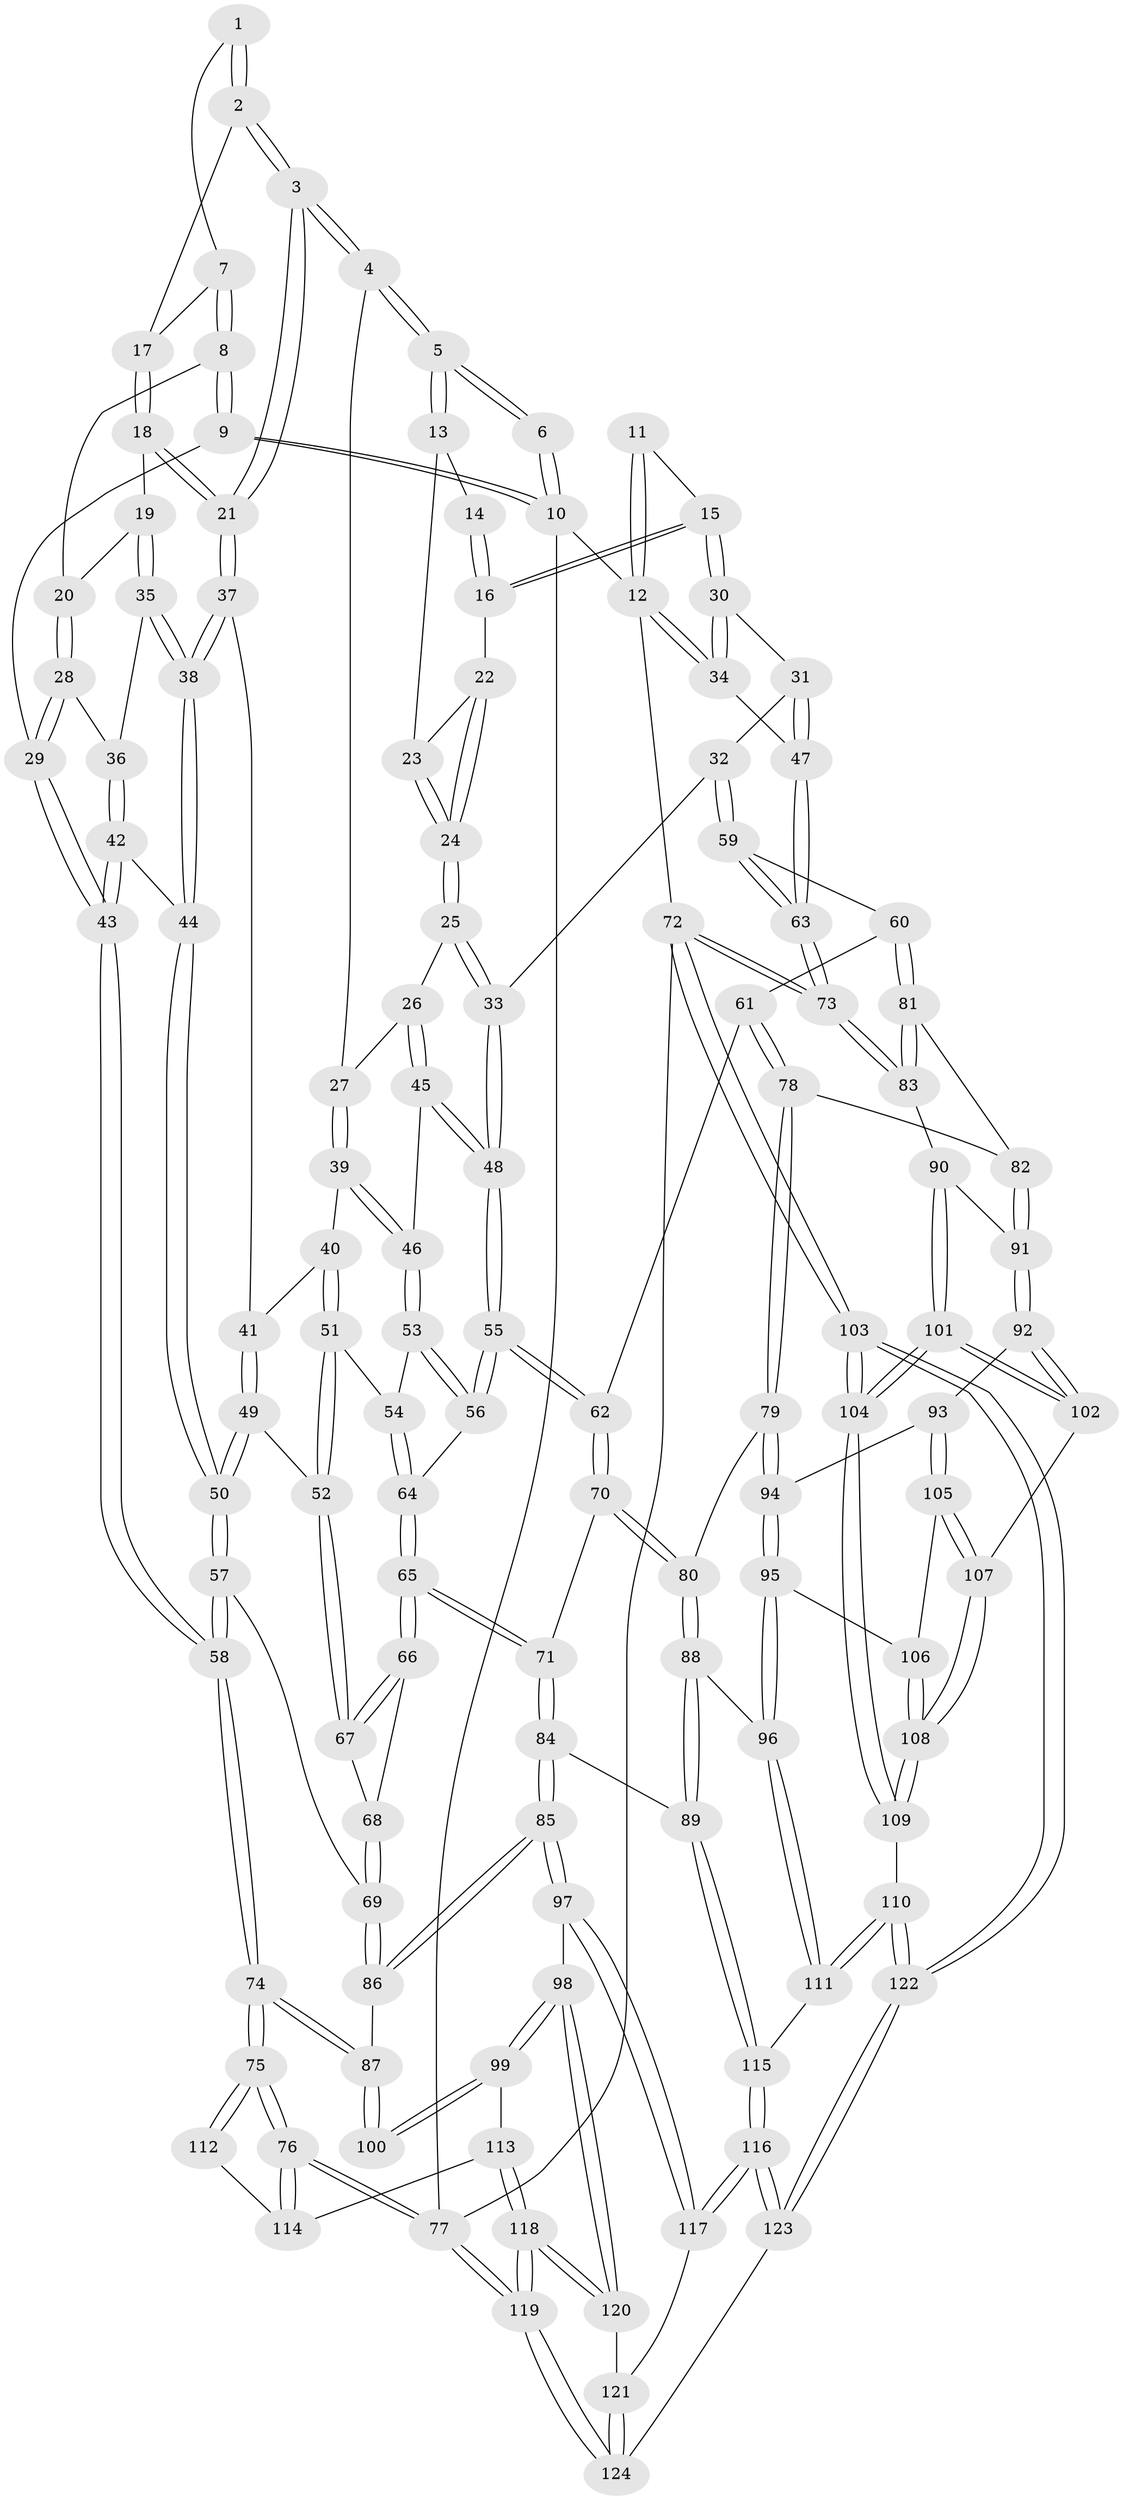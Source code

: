 // coarse degree distribution, {2: 0.02702702702702703, 6: 0.04054054054054054, 4: 0.20270270270270271, 3: 0.13513513513513514, 7: 0.08108108108108109, 5: 0.5135135135135135}
// Generated by graph-tools (version 1.1) at 2025/06/03/04/25 22:06:43]
// undirected, 124 vertices, 307 edges
graph export_dot {
graph [start="1"]
  node [color=gray90,style=filled];
  1 [pos="+0.14407096874262154+0"];
  2 [pos="+0.2362812294764998+0.06691845782955111"];
  3 [pos="+0.3981125660634366+0.10369400240630228"];
  4 [pos="+0.5029681492651301+0.014845320377326693"];
  5 [pos="+0.5576668528837405+0"];
  6 [pos="+0.13063797170455743+0"];
  7 [pos="+0.12210708072676078+0.049680617995113995"];
  8 [pos="+0.0920033697092759+0.09619836597378557"];
  9 [pos="+0+0.13593365353310602"];
  10 [pos="+0+0"];
  11 [pos="+0.8760414641061383+0"];
  12 [pos="+1+0"];
  13 [pos="+0.6130319524118459+0"];
  14 [pos="+0.7884404292860182+0"];
  15 [pos="+0.8868429050677957+0.16485686229644092"];
  16 [pos="+0.8554556193115092+0.1560819756338498"];
  17 [pos="+0.20315339378551997+0.09304189589042255"];
  18 [pos="+0.1977486333123757+0.11958092770973291"];
  19 [pos="+0.16645076237280493+0.17823032477375772"];
  20 [pos="+0.12537032965325165+0.147880284855055"];
  21 [pos="+0.35986812155968034+0.16667929633035122"];
  22 [pos="+0.8485821980383412+0.15629272083928705"];
  23 [pos="+0.681165530977766+0"];
  24 [pos="+0.7547612489878806+0.20260930491284584"];
  25 [pos="+0.7417170359907539+0.2579178394427894"];
  26 [pos="+0.6237827428143821+0.2424410544424757"];
  27 [pos="+0.5095479172771488+0.03445308069894116"];
  28 [pos="+0.02291192229568069+0.213368638459605"];
  29 [pos="+0+0.26959611308234405"];
  30 [pos="+0.8999204191924572+0.17339929108801683"];
  31 [pos="+0.9095591606978373+0.24943922913799377"];
  32 [pos="+0.8555126330012744+0.3280827045015282"];
  33 [pos="+0.7605434967254808+0.2864759472075004"];
  34 [pos="+1+0"];
  35 [pos="+0.17631023817951288+0.20613615340537145"];
  36 [pos="+0.13672811196553308+0.22055231199831782"];
  37 [pos="+0.32750261440429207+0.23358500523515532"];
  38 [pos="+0.2403220744683384+0.2629602243046182"];
  39 [pos="+0.4934299659201233+0.30266834061645215"];
  40 [pos="+0.4262550468575297+0.31234833130534473"];
  41 [pos="+0.34118665385347824+0.25181557229764745"];
  42 [pos="+0.03788286213544742+0.3305873369566312"];
  43 [pos="+0+0.3738972164779906"];
  44 [pos="+0.2061250534712453+0.33268355261857485"];
  45 [pos="+0.587044775551373+0.3120496423344813"];
  46 [pos="+0.5313951932384274+0.32486573453623596"];
  47 [pos="+1+0.2536665673502088"];
  48 [pos="+0.6585990472911223+0.4221991057382045"];
  49 [pos="+0.343768354304706+0.41254727973431454"];
  50 [pos="+0.2267952746317443+0.46353204089148936"];
  51 [pos="+0.42479747625080083+0.42421136008460564"];
  52 [pos="+0.41902682192295004+0.4276143261052041"];
  53 [pos="+0.5164023858559805+0.38652482198694954"];
  54 [pos="+0.4789885558592883+0.4307815302828954"];
  55 [pos="+0.6580598828832648+0.4416891151161602"];
  56 [pos="+0.6361638295695504+0.44273810282475323"];
  57 [pos="+0.20768427980777718+0.5200074990383668"];
  58 [pos="+0+0.5526805986933694"];
  59 [pos="+0.9011642664313687+0.4496456203957559"];
  60 [pos="+0.8650740290011256+0.4936042872362147"];
  61 [pos="+0.694546903345118+0.48882530852418854"];
  62 [pos="+0.6847580494141561+0.4834810401283585"];
  63 [pos="+1+0.4343463830471557"];
  64 [pos="+0.5164717034930317+0.47887124171549983"];
  65 [pos="+0.505081785365739+0.595076372740481"];
  66 [pos="+0.4932152984844376+0.5867178417628701"];
  67 [pos="+0.4078988561201569+0.47751786031398635"];
  68 [pos="+0.34871013251994876+0.5375944363582802"];
  69 [pos="+0.2534838511213184+0.5713715470467154"];
  70 [pos="+0.5465436556729519+0.6009102778921921"];
  71 [pos="+0.5108806698544364+0.6084094659197041"];
  72 [pos="+1+1"];
  73 [pos="+1+0.7889698549752263"];
  74 [pos="+0+0.6373344382324764"];
  75 [pos="+0+0.6560884342291609"];
  76 [pos="+0+1"];
  77 [pos="+0+1"];
  78 [pos="+0.6963953637018222+0.6545300718955078"];
  79 [pos="+0.6929812454621004+0.6569906799680865"];
  80 [pos="+0.6806602008369954+0.6575823737701522"];
  81 [pos="+0.8681357873631562+0.5964701726265174"];
  82 [pos="+0.7798759962597157+0.6596159567794943"];
  83 [pos="+0.9378155359988173+0.6788386942986394"];
  84 [pos="+0.4492307153099945+0.7481009751926128"];
  85 [pos="+0.42898217266455163+0.7543932147114635"];
  86 [pos="+0.2597368174503514+0.5914038598906025"];
  87 [pos="+0.18129924985119034+0.7274218796143401"];
  88 [pos="+0.5416627268319695+0.7767248615731609"];
  89 [pos="+0.49967042955506047+0.7713666723563667"];
  90 [pos="+0.8673677599508188+0.7578984524168177"];
  91 [pos="+0.791714304202591+0.7529854063517714"];
  92 [pos="+0.7796520703682898+0.7675912431871433"];
  93 [pos="+0.743705099347524+0.7767060320864138"];
  94 [pos="+0.6945237014463038+0.7137560641466172"];
  95 [pos="+0.628324049343378+0.8016661562310191"];
  96 [pos="+0.6051481586373915+0.8039777717798829"];
  97 [pos="+0.3961848929234989+0.7965466021948369"];
  98 [pos="+0.25950497762059543+0.8380007347040044"];
  99 [pos="+0.21318400193475429+0.8200703313330373"];
  100 [pos="+0.20195089395007043+0.8012107900674534"];
  101 [pos="+0.887996776369613+0.8846705396390615"];
  102 [pos="+0.8037209525288783+0.8280272227630137"];
  103 [pos="+1+1"];
  104 [pos="+0.9978608375755695+1"];
  105 [pos="+0.7332989322806654+0.7881349862530427"];
  106 [pos="+0.6388495197019483+0.8044870970230885"];
  107 [pos="+0.7374793687792114+0.865134793192108"];
  108 [pos="+0.726866956472053+0.889453595722898"];
  109 [pos="+0.7270874053704105+0.8929679917215916"];
  110 [pos="+0.6429799852127992+0.9497220834665692"];
  111 [pos="+0.6366089984484612+0.9429155096270263"];
  112 [pos="+0.02144571156524611+0.7786264037861046"];
  113 [pos="+0.12871707499844878+0.8786112322313334"];
  114 [pos="+0.10625765931327184+0.8701954827075332"];
  115 [pos="+0.5450325493517283+0.9216550371134294"];
  116 [pos="+0.4816710061836919+1"];
  117 [pos="+0.4047126180520124+0.8845051273044822"];
  118 [pos="+0.12346725692836572+1"];
  119 [pos="+0+1"];
  120 [pos="+0.25018090881711064+0.9319716420578881"];
  121 [pos="+0.33242150497302503+0.9947853945371373"];
  122 [pos="+0.6548787992422093+1"];
  123 [pos="+0.5032257170440488+1"];
  124 [pos="+0.3655911194817496+1"];
  1 -- 2;
  1 -- 2;
  1 -- 7;
  2 -- 3;
  2 -- 3;
  2 -- 17;
  3 -- 4;
  3 -- 4;
  3 -- 21;
  3 -- 21;
  4 -- 5;
  4 -- 5;
  4 -- 27;
  5 -- 6;
  5 -- 6;
  5 -- 13;
  5 -- 13;
  6 -- 10;
  6 -- 10;
  7 -- 8;
  7 -- 8;
  7 -- 17;
  8 -- 9;
  8 -- 9;
  8 -- 20;
  9 -- 10;
  9 -- 10;
  9 -- 29;
  10 -- 12;
  10 -- 77;
  11 -- 12;
  11 -- 12;
  11 -- 15;
  12 -- 34;
  12 -- 34;
  12 -- 72;
  13 -- 14;
  13 -- 23;
  14 -- 16;
  14 -- 16;
  15 -- 16;
  15 -- 16;
  15 -- 30;
  15 -- 30;
  16 -- 22;
  17 -- 18;
  17 -- 18;
  18 -- 19;
  18 -- 21;
  18 -- 21;
  19 -- 20;
  19 -- 35;
  19 -- 35;
  20 -- 28;
  20 -- 28;
  21 -- 37;
  21 -- 37;
  22 -- 23;
  22 -- 24;
  22 -- 24;
  23 -- 24;
  23 -- 24;
  24 -- 25;
  24 -- 25;
  25 -- 26;
  25 -- 33;
  25 -- 33;
  26 -- 27;
  26 -- 45;
  26 -- 45;
  27 -- 39;
  27 -- 39;
  28 -- 29;
  28 -- 29;
  28 -- 36;
  29 -- 43;
  29 -- 43;
  30 -- 31;
  30 -- 34;
  30 -- 34;
  31 -- 32;
  31 -- 47;
  31 -- 47;
  32 -- 33;
  32 -- 59;
  32 -- 59;
  33 -- 48;
  33 -- 48;
  34 -- 47;
  35 -- 36;
  35 -- 38;
  35 -- 38;
  36 -- 42;
  36 -- 42;
  37 -- 38;
  37 -- 38;
  37 -- 41;
  38 -- 44;
  38 -- 44;
  39 -- 40;
  39 -- 46;
  39 -- 46;
  40 -- 41;
  40 -- 51;
  40 -- 51;
  41 -- 49;
  41 -- 49;
  42 -- 43;
  42 -- 43;
  42 -- 44;
  43 -- 58;
  43 -- 58;
  44 -- 50;
  44 -- 50;
  45 -- 46;
  45 -- 48;
  45 -- 48;
  46 -- 53;
  46 -- 53;
  47 -- 63;
  47 -- 63;
  48 -- 55;
  48 -- 55;
  49 -- 50;
  49 -- 50;
  49 -- 52;
  50 -- 57;
  50 -- 57;
  51 -- 52;
  51 -- 52;
  51 -- 54;
  52 -- 67;
  52 -- 67;
  53 -- 54;
  53 -- 56;
  53 -- 56;
  54 -- 64;
  54 -- 64;
  55 -- 56;
  55 -- 56;
  55 -- 62;
  55 -- 62;
  56 -- 64;
  57 -- 58;
  57 -- 58;
  57 -- 69;
  58 -- 74;
  58 -- 74;
  59 -- 60;
  59 -- 63;
  59 -- 63;
  60 -- 61;
  60 -- 81;
  60 -- 81;
  61 -- 62;
  61 -- 78;
  61 -- 78;
  62 -- 70;
  62 -- 70;
  63 -- 73;
  63 -- 73;
  64 -- 65;
  64 -- 65;
  65 -- 66;
  65 -- 66;
  65 -- 71;
  65 -- 71;
  66 -- 67;
  66 -- 67;
  66 -- 68;
  67 -- 68;
  68 -- 69;
  68 -- 69;
  69 -- 86;
  69 -- 86;
  70 -- 71;
  70 -- 80;
  70 -- 80;
  71 -- 84;
  71 -- 84;
  72 -- 73;
  72 -- 73;
  72 -- 103;
  72 -- 103;
  72 -- 77;
  73 -- 83;
  73 -- 83;
  74 -- 75;
  74 -- 75;
  74 -- 87;
  74 -- 87;
  75 -- 76;
  75 -- 76;
  75 -- 112;
  75 -- 112;
  76 -- 77;
  76 -- 77;
  76 -- 114;
  76 -- 114;
  77 -- 119;
  77 -- 119;
  78 -- 79;
  78 -- 79;
  78 -- 82;
  79 -- 80;
  79 -- 94;
  79 -- 94;
  80 -- 88;
  80 -- 88;
  81 -- 82;
  81 -- 83;
  81 -- 83;
  82 -- 91;
  82 -- 91;
  83 -- 90;
  84 -- 85;
  84 -- 85;
  84 -- 89;
  85 -- 86;
  85 -- 86;
  85 -- 97;
  85 -- 97;
  86 -- 87;
  87 -- 100;
  87 -- 100;
  88 -- 89;
  88 -- 89;
  88 -- 96;
  89 -- 115;
  89 -- 115;
  90 -- 91;
  90 -- 101;
  90 -- 101;
  91 -- 92;
  91 -- 92;
  92 -- 93;
  92 -- 102;
  92 -- 102;
  93 -- 94;
  93 -- 105;
  93 -- 105;
  94 -- 95;
  94 -- 95;
  95 -- 96;
  95 -- 96;
  95 -- 106;
  96 -- 111;
  96 -- 111;
  97 -- 98;
  97 -- 117;
  97 -- 117;
  98 -- 99;
  98 -- 99;
  98 -- 120;
  98 -- 120;
  99 -- 100;
  99 -- 100;
  99 -- 113;
  101 -- 102;
  101 -- 102;
  101 -- 104;
  101 -- 104;
  102 -- 107;
  103 -- 104;
  103 -- 104;
  103 -- 122;
  103 -- 122;
  104 -- 109;
  104 -- 109;
  105 -- 106;
  105 -- 107;
  105 -- 107;
  106 -- 108;
  106 -- 108;
  107 -- 108;
  107 -- 108;
  108 -- 109;
  108 -- 109;
  109 -- 110;
  110 -- 111;
  110 -- 111;
  110 -- 122;
  110 -- 122;
  111 -- 115;
  112 -- 114;
  113 -- 114;
  113 -- 118;
  113 -- 118;
  115 -- 116;
  115 -- 116;
  116 -- 117;
  116 -- 117;
  116 -- 123;
  116 -- 123;
  117 -- 121;
  118 -- 119;
  118 -- 119;
  118 -- 120;
  118 -- 120;
  119 -- 124;
  119 -- 124;
  120 -- 121;
  121 -- 124;
  121 -- 124;
  122 -- 123;
  122 -- 123;
  123 -- 124;
}
